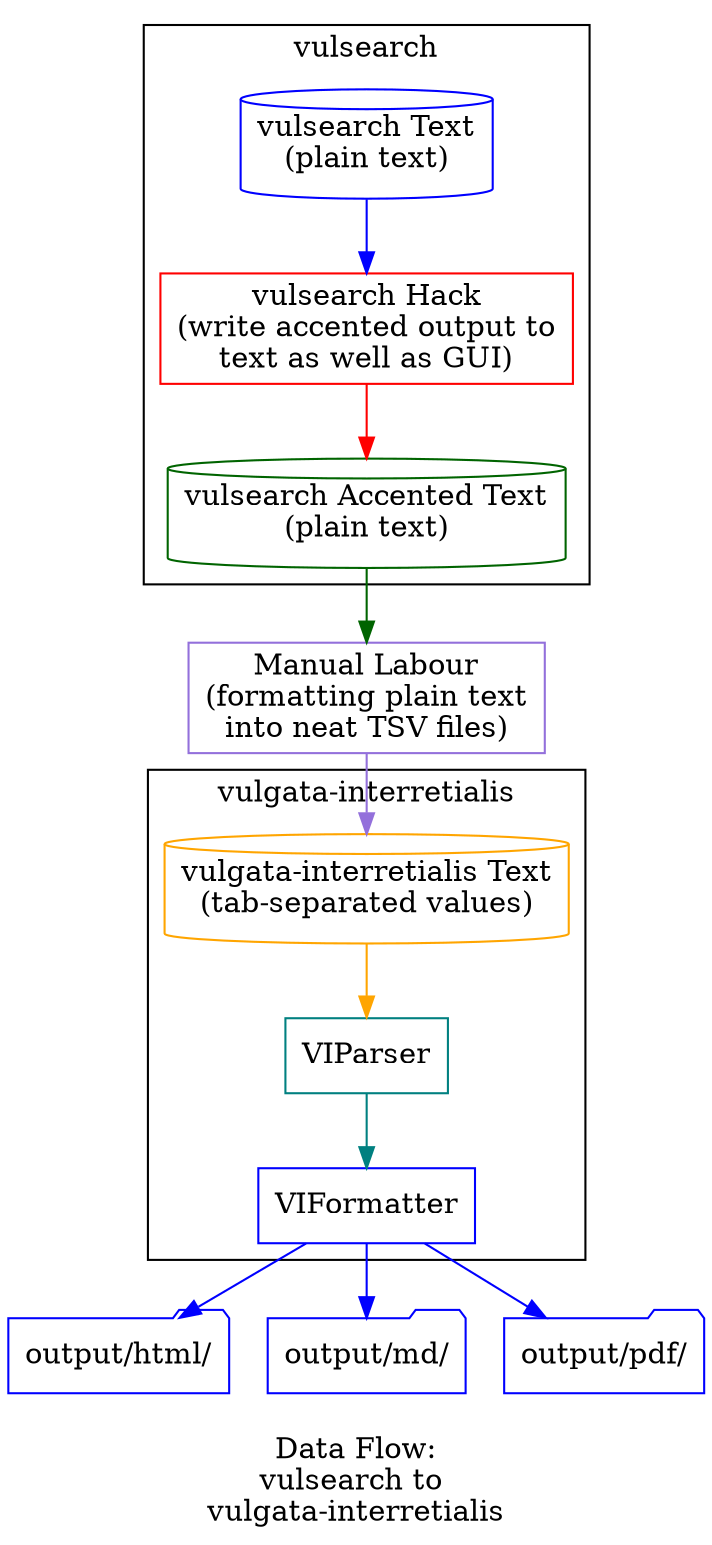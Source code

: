 digraph {
    label = "\nData Flow:\nvulsearch to \nvulgata-interretialis";
    node [shape = box;];
    
    subgraph cluster_0 {
        label = "vulsearch";
        vulsearchText -> vulsearchHack [color = blue;];
        vulsearchHack -> vulsearchAccentedText [color = red;];
    }
    
    vulsearchAccentedText -> manualLabour [color = darkgreen;];
    manualLabour -> vulgataInterretialisText [color = mediumpurple;];
    
    subgraph cluster_1 {
        label = "vulgata-interretialis";
        vulgataInterretialisText -> viParser [color = orange;];
        viParser -> viFormatter [color = teal;];
    }
    
    viFormatter -> outputHtml [color = blue;];
    viFormatter -> outputMarkdown [color = blue;];
    viFormatter -> outputPdf [color = blue;];
    
    vulsearchText [label = "vulsearch Text\n(plain text)";shape = cylinder;color = blue;];
    vulsearchHack [label = "vulsearch Hack\n(write accented output to\ntext as well as GUI)";color = red;];
    vulsearchAccentedText [label = "vulsearch Accented Text\n(plain text)";shape = cylinder;color = darkgreen;];
    
    manualLabour [label = "Manual Labour\n(formatting plain text\ninto neat TSV files)";color = mediumpurple;];
    vulgataInterretialisText [label = "vulgata-interretialis Text\n(tab-separated values)";shape = cylinder;color = orange;];
    viParser [label = "VIParser";color = teal;];
    viFormatter [label = "VIFormatter";color = blue;];
    
    outputHtml [shape = folder;label = "output/html/";color = blue;];
    outputMarkdown [shape = folder;label = "output/md/";color = blue;];
    outputPdf [shape = folder;label = "output/pdf/";color = blue;];
}